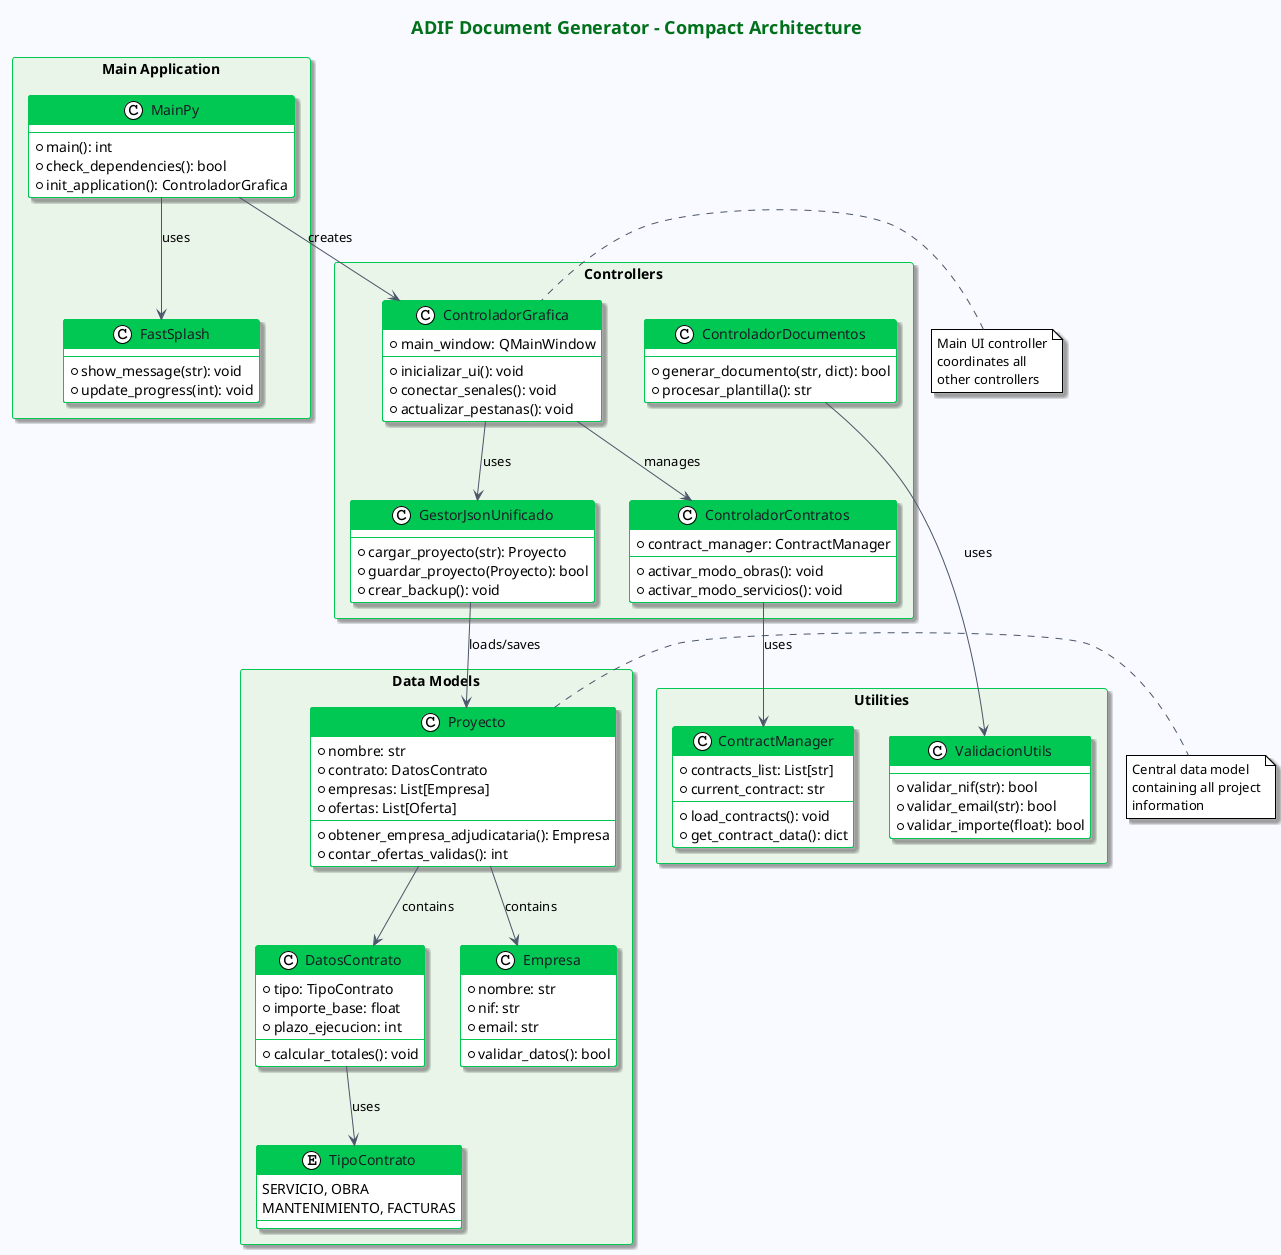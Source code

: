 @startuml GeneradorActasADIF_CompactArchitecture
!theme plain

' Ultra Modern UI Theme 2025 - Matching actas.ui
skinparam backgroundColor #F8FAFF
skinparam classBackgroundColor #FFFFFF
skinparam classBorderColor #00C853
skinparam classHeaderBackgroundColor #00C853
skinparam classHeaderFontColor #FFFFFF
skinparam classFontColor #1A1D23
skinparam packageBackgroundColor #E8F5E8
skinparam packageBorderColor #00C853
skinparam packageFontColor #00701A
skinparam arrowColor #4A5568
skinparam titleFontSize 18
skinparam titleFontColor #00701A
skinparam shadowing true

title ADIF Document Generator - Compact Architecture

'============= MAIN APPLICATION =============
package "Main Application" <<Rectangle>> {
    class MainPy {
        +main(): int
        +check_dependencies(): bool
        +init_application(): ControladorGrafica
    }
    
    class FastSplash {
        +show_message(str): void
        +update_progress(int): void
    }
}

'============= CORE MODELS =============
package "Data Models" <<Rectangle>> {
    enum TipoContrato {
        SERVICIO, OBRA
        MANTENIMIENTO, FACTURAS
    }
    
    class Proyecto {
        +nombre: str
        +contrato: DatosContrato
        +empresas: List[Empresa]
        +ofertas: List[Oferta]
        +obtener_empresa_adjudicataria(): Empresa
        +contar_ofertas_validas(): int
    }
    
    class DatosContrato {
        +tipo: TipoContrato
        +importe_base: float
        +plazo_ejecucion: int
        +calcular_totales(): void
    }
    
    class Empresa {
        +nombre: str
        +nif: str
        +email: str
        +validar_datos(): bool
    }
}

'============= CONTROLLERS =============
package "Controllers" <<Rectangle>> {
    class ControladorGrafica {
        +main_window: QMainWindow
        +inicializar_ui(): void
        +conectar_senales(): void
        +actualizar_pestanas(): void
    }
    
    class GestorJsonUnificado {
        +cargar_proyecto(str): Proyecto
        +guardar_proyecto(Proyecto): bool
        +crear_backup(): void
    }
    
    class ControladorContratos {
        +contract_manager: ContractManager
        +activar_modo_obras(): void
        +activar_modo_servicios(): void
    }
    
    class ControladorDocumentos {
        +generar_documento(str, dict): bool
        +procesar_plantilla(): str
    }
}

'============= UTILITIES =============
package "Utilities" <<Rectangle>> {
    class ContractManager {
        +contracts_list: List[str]
        +current_contract: str
        +load_contracts(): void
        +get_contract_data(): dict
    }
    
    class ValidacionUtils {
        +validar_nif(str): bool
        +validar_email(str): bool
        +validar_importe(float): bool
    }
}

'============= RELATIONSHIPS =============
MainPy --> ControladorGrafica : creates
MainPy --> FastSplash : uses
ControladorGrafica --> ControladorContratos : manages
ControladorGrafica --> GestorJsonUnificado : uses
ControladorContratos --> ContractManager : uses
Proyecto --> DatosContrato : contains
Proyecto --> Empresa : contains
DatosContrato --> TipoContrato : uses
GestorJsonUnificado --> Proyecto : loads/saves
ControladorDocumentos --> ValidacionUtils : uses

note right of Proyecto
  Central data model
  containing all project
  information
end note

note left of ControladorGrafica
  Main UI controller
  coordinates all
  other controllers
end note

@enduml
